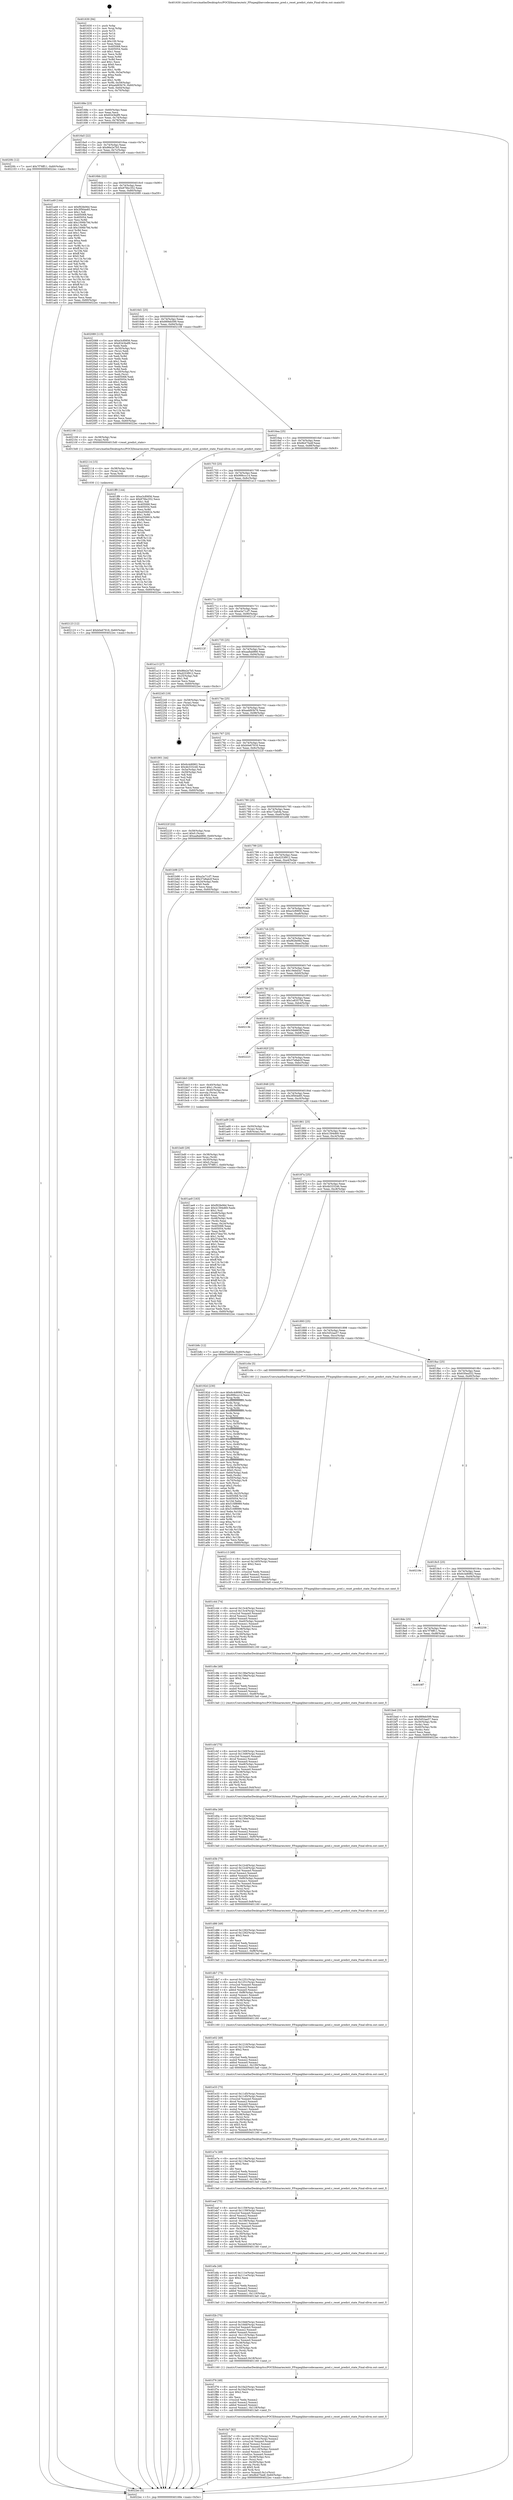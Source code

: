 digraph "0x401630" {
  label = "0x401630 (/mnt/c/Users/mathe/Desktop/tcc/POCII/binaries/extr_FFmpeglibavcodecaacenc_pred.c_reset_predict_state_Final-ollvm.out::main(0))"
  labelloc = "t"
  node[shape=record]

  Entry [label="",width=0.3,height=0.3,shape=circle,fillcolor=black,style=filled]
  "0x40168e" [label="{
     0x40168e [23]\l
     | [instrs]\l
     &nbsp;&nbsp;0x40168e \<+3\>: mov -0x60(%rbp),%eax\l
     &nbsp;&nbsp;0x401691 \<+2\>: mov %eax,%ecx\l
     &nbsp;&nbsp;0x401693 \<+6\>: sub $0x8343bdf9,%ecx\l
     &nbsp;&nbsp;0x401699 \<+3\>: mov %eax,-0x74(%rbp)\l
     &nbsp;&nbsp;0x40169c \<+3\>: mov %ecx,-0x78(%rbp)\l
     &nbsp;&nbsp;0x40169f \<+6\>: je 00000000004020fc \<main+0xacc\>\l
  }"]
  "0x4020fc" [label="{
     0x4020fc [12]\l
     | [instrs]\l
     &nbsp;&nbsp;0x4020fc \<+7\>: movl $0x7f78ff11,-0x60(%rbp)\l
     &nbsp;&nbsp;0x402103 \<+5\>: jmp 00000000004022ec \<main+0xcbc\>\l
  }"]
  "0x4016a5" [label="{
     0x4016a5 [22]\l
     | [instrs]\l
     &nbsp;&nbsp;0x4016a5 \<+5\>: jmp 00000000004016aa \<main+0x7a\>\l
     &nbsp;&nbsp;0x4016aa \<+3\>: mov -0x74(%rbp),%eax\l
     &nbsp;&nbsp;0x4016ad \<+5\>: sub $0x86e2e7b5,%eax\l
     &nbsp;&nbsp;0x4016b2 \<+3\>: mov %eax,-0x7c(%rbp)\l
     &nbsp;&nbsp;0x4016b5 \<+6\>: je 0000000000401a49 \<main+0x419\>\l
  }"]
  Exit [label="",width=0.3,height=0.3,shape=circle,fillcolor=black,style=filled,peripheries=2]
  "0x401a49" [label="{
     0x401a49 [144]\l
     | [instrs]\l
     &nbsp;&nbsp;0x401a49 \<+5\>: mov $0xf92fe06d,%eax\l
     &nbsp;&nbsp;0x401a4e \<+5\>: mov $0x3f564e85,%ecx\l
     &nbsp;&nbsp;0x401a53 \<+2\>: mov $0x1,%dl\l
     &nbsp;&nbsp;0x401a55 \<+7\>: mov 0x405068,%esi\l
     &nbsp;&nbsp;0x401a5c \<+7\>: mov 0x405054,%edi\l
     &nbsp;&nbsp;0x401a63 \<+3\>: mov %esi,%r8d\l
     &nbsp;&nbsp;0x401a66 \<+7\>: add $0x1006b79d,%r8d\l
     &nbsp;&nbsp;0x401a6d \<+4\>: sub $0x1,%r8d\l
     &nbsp;&nbsp;0x401a71 \<+7\>: sub $0x1006b79d,%r8d\l
     &nbsp;&nbsp;0x401a78 \<+4\>: imul %r8d,%esi\l
     &nbsp;&nbsp;0x401a7c \<+3\>: and $0x1,%esi\l
     &nbsp;&nbsp;0x401a7f \<+3\>: cmp $0x0,%esi\l
     &nbsp;&nbsp;0x401a82 \<+4\>: sete %r9b\l
     &nbsp;&nbsp;0x401a86 \<+3\>: cmp $0xa,%edi\l
     &nbsp;&nbsp;0x401a89 \<+4\>: setl %r10b\l
     &nbsp;&nbsp;0x401a8d \<+3\>: mov %r9b,%r11b\l
     &nbsp;&nbsp;0x401a90 \<+4\>: xor $0xff,%r11b\l
     &nbsp;&nbsp;0x401a94 \<+3\>: mov %r10b,%bl\l
     &nbsp;&nbsp;0x401a97 \<+3\>: xor $0xff,%bl\l
     &nbsp;&nbsp;0x401a9a \<+3\>: xor $0x0,%dl\l
     &nbsp;&nbsp;0x401a9d \<+3\>: mov %r11b,%r14b\l
     &nbsp;&nbsp;0x401aa0 \<+4\>: and $0x0,%r14b\l
     &nbsp;&nbsp;0x401aa4 \<+3\>: and %dl,%r9b\l
     &nbsp;&nbsp;0x401aa7 \<+3\>: mov %bl,%r15b\l
     &nbsp;&nbsp;0x401aaa \<+4\>: and $0x0,%r15b\l
     &nbsp;&nbsp;0x401aae \<+3\>: and %dl,%r10b\l
     &nbsp;&nbsp;0x401ab1 \<+3\>: or %r9b,%r14b\l
     &nbsp;&nbsp;0x401ab4 \<+3\>: or %r10b,%r15b\l
     &nbsp;&nbsp;0x401ab7 \<+3\>: xor %r15b,%r14b\l
     &nbsp;&nbsp;0x401aba \<+3\>: or %bl,%r11b\l
     &nbsp;&nbsp;0x401abd \<+4\>: xor $0xff,%r11b\l
     &nbsp;&nbsp;0x401ac1 \<+3\>: or $0x0,%dl\l
     &nbsp;&nbsp;0x401ac4 \<+3\>: and %dl,%r11b\l
     &nbsp;&nbsp;0x401ac7 \<+3\>: or %r11b,%r14b\l
     &nbsp;&nbsp;0x401aca \<+4\>: test $0x1,%r14b\l
     &nbsp;&nbsp;0x401ace \<+3\>: cmovne %ecx,%eax\l
     &nbsp;&nbsp;0x401ad1 \<+3\>: mov %eax,-0x60(%rbp)\l
     &nbsp;&nbsp;0x401ad4 \<+5\>: jmp 00000000004022ec \<main+0xcbc\>\l
  }"]
  "0x4016bb" [label="{
     0x4016bb [22]\l
     | [instrs]\l
     &nbsp;&nbsp;0x4016bb \<+5\>: jmp 00000000004016c0 \<main+0x90\>\l
     &nbsp;&nbsp;0x4016c0 \<+3\>: mov -0x74(%rbp),%eax\l
     &nbsp;&nbsp;0x4016c3 \<+5\>: sub $0x876bc352,%eax\l
     &nbsp;&nbsp;0x4016c8 \<+3\>: mov %eax,-0x80(%rbp)\l
     &nbsp;&nbsp;0x4016cb \<+6\>: je 0000000000402089 \<main+0xa59\>\l
  }"]
  "0x402123" [label="{
     0x402123 [12]\l
     | [instrs]\l
     &nbsp;&nbsp;0x402123 \<+7\>: movl $0xb0e67918,-0x60(%rbp)\l
     &nbsp;&nbsp;0x40212a \<+5\>: jmp 00000000004022ec \<main+0xcbc\>\l
  }"]
  "0x402089" [label="{
     0x402089 [115]\l
     | [instrs]\l
     &nbsp;&nbsp;0x402089 \<+5\>: mov $0xe3cf0856,%eax\l
     &nbsp;&nbsp;0x40208e \<+5\>: mov $0x8343bdf9,%ecx\l
     &nbsp;&nbsp;0x402093 \<+2\>: xor %edx,%edx\l
     &nbsp;&nbsp;0x402095 \<+4\>: mov -0x30(%rbp),%rsi\l
     &nbsp;&nbsp;0x402099 \<+2\>: mov (%rsi),%edi\l
     &nbsp;&nbsp;0x40209b \<+3\>: mov %edx,%r8d\l
     &nbsp;&nbsp;0x40209e \<+3\>: sub %edi,%r8d\l
     &nbsp;&nbsp;0x4020a1 \<+2\>: mov %edx,%edi\l
     &nbsp;&nbsp;0x4020a3 \<+3\>: sub $0x1,%edi\l
     &nbsp;&nbsp;0x4020a6 \<+3\>: add %edi,%r8d\l
     &nbsp;&nbsp;0x4020a9 \<+2\>: mov %edx,%edi\l
     &nbsp;&nbsp;0x4020ab \<+3\>: sub %r8d,%edi\l
     &nbsp;&nbsp;0x4020ae \<+4\>: mov -0x30(%rbp),%rsi\l
     &nbsp;&nbsp;0x4020b2 \<+2\>: mov %edi,(%rsi)\l
     &nbsp;&nbsp;0x4020b4 \<+7\>: mov 0x405068,%edi\l
     &nbsp;&nbsp;0x4020bb \<+8\>: mov 0x405054,%r8d\l
     &nbsp;&nbsp;0x4020c3 \<+3\>: sub $0x1,%edx\l
     &nbsp;&nbsp;0x4020c6 \<+3\>: mov %edi,%r9d\l
     &nbsp;&nbsp;0x4020c9 \<+3\>: add %edx,%r9d\l
     &nbsp;&nbsp;0x4020cc \<+4\>: imul %r9d,%edi\l
     &nbsp;&nbsp;0x4020d0 \<+3\>: and $0x1,%edi\l
     &nbsp;&nbsp;0x4020d3 \<+3\>: cmp $0x0,%edi\l
     &nbsp;&nbsp;0x4020d6 \<+4\>: sete %r10b\l
     &nbsp;&nbsp;0x4020da \<+4\>: cmp $0xa,%r8d\l
     &nbsp;&nbsp;0x4020de \<+4\>: setl %r11b\l
     &nbsp;&nbsp;0x4020e2 \<+3\>: mov %r10b,%bl\l
     &nbsp;&nbsp;0x4020e5 \<+3\>: and %r11b,%bl\l
     &nbsp;&nbsp;0x4020e8 \<+3\>: xor %r11b,%r10b\l
     &nbsp;&nbsp;0x4020eb \<+3\>: or %r10b,%bl\l
     &nbsp;&nbsp;0x4020ee \<+3\>: test $0x1,%bl\l
     &nbsp;&nbsp;0x4020f1 \<+3\>: cmovne %ecx,%eax\l
     &nbsp;&nbsp;0x4020f4 \<+3\>: mov %eax,-0x60(%rbp)\l
     &nbsp;&nbsp;0x4020f7 \<+5\>: jmp 00000000004022ec \<main+0xcbc\>\l
  }"]
  "0x4016d1" [label="{
     0x4016d1 [25]\l
     | [instrs]\l
     &nbsp;&nbsp;0x4016d1 \<+5\>: jmp 00000000004016d6 \<main+0xa6\>\l
     &nbsp;&nbsp;0x4016d6 \<+3\>: mov -0x74(%rbp),%eax\l
     &nbsp;&nbsp;0x4016d9 \<+5\>: sub $0x889eb599,%eax\l
     &nbsp;&nbsp;0x4016de \<+6\>: mov %eax,-0x84(%rbp)\l
     &nbsp;&nbsp;0x4016e4 \<+6\>: je 0000000000402108 \<main+0xad8\>\l
  }"]
  "0x402114" [label="{
     0x402114 [15]\l
     | [instrs]\l
     &nbsp;&nbsp;0x402114 \<+4\>: mov -0x38(%rbp),%rax\l
     &nbsp;&nbsp;0x402118 \<+3\>: mov (%rax),%rax\l
     &nbsp;&nbsp;0x40211b \<+3\>: mov %rax,%rdi\l
     &nbsp;&nbsp;0x40211e \<+5\>: call 0000000000401030 \<free@plt\>\l
     | [calls]\l
     &nbsp;&nbsp;0x401030 \{1\} (unknown)\l
  }"]
  "0x402108" [label="{
     0x402108 [12]\l
     | [instrs]\l
     &nbsp;&nbsp;0x402108 \<+4\>: mov -0x38(%rbp),%rax\l
     &nbsp;&nbsp;0x40210c \<+3\>: mov (%rax),%rdi\l
     &nbsp;&nbsp;0x40210f \<+5\>: call 00000000004015d0 \<reset_predict_state\>\l
     | [calls]\l
     &nbsp;&nbsp;0x4015d0 \{1\} (/mnt/c/Users/mathe/Desktop/tcc/POCII/binaries/extr_FFmpeglibavcodecaacenc_pred.c_reset_predict_state_Final-ollvm.out::reset_predict_state)\l
  }"]
  "0x4016ea" [label="{
     0x4016ea [25]\l
     | [instrs]\l
     &nbsp;&nbsp;0x4016ea \<+5\>: jmp 00000000004016ef \<main+0xbf\>\l
     &nbsp;&nbsp;0x4016ef \<+3\>: mov -0x74(%rbp),%eax\l
     &nbsp;&nbsp;0x4016f2 \<+5\>: sub $0x8b475edf,%eax\l
     &nbsp;&nbsp;0x4016f7 \<+6\>: mov %eax,-0x88(%rbp)\l
     &nbsp;&nbsp;0x4016fd \<+6\>: je 0000000000401ff9 \<main+0x9c9\>\l
  }"]
  "0x401fa7" [label="{
     0x401fa7 [82]\l
     | [instrs]\l
     &nbsp;&nbsp;0x401fa7 \<+8\>: movsd 0x1061(%rip),%xmm1\l
     &nbsp;&nbsp;0x401faf \<+8\>: movsd 0x1061(%rip),%xmm2\l
     &nbsp;&nbsp;0x401fb7 \<+4\>: cvtss2sd %xmm0,%xmm0\l
     &nbsp;&nbsp;0x401fbb \<+4\>: divsd %xmm2,%xmm0\l
     &nbsp;&nbsp;0x401fbf \<+4\>: addsd %xmm0,%xmm1\l
     &nbsp;&nbsp;0x401fc3 \<+8\>: movsd -0x118(%rbp),%xmm0\l
     &nbsp;&nbsp;0x401fcb \<+4\>: mulsd %xmm1,%xmm0\l
     &nbsp;&nbsp;0x401fcf \<+4\>: cvtsd2ss %xmm0,%xmm0\l
     &nbsp;&nbsp;0x401fd3 \<+4\>: mov -0x38(%rbp),%rsi\l
     &nbsp;&nbsp;0x401fd7 \<+3\>: mov (%rsi),%rsi\l
     &nbsp;&nbsp;0x401fda \<+4\>: mov -0x30(%rbp),%rdi\l
     &nbsp;&nbsp;0x401fde \<+3\>: movslq (%rdi),%rdi\l
     &nbsp;&nbsp;0x401fe1 \<+4\>: shl $0x5,%rdi\l
     &nbsp;&nbsp;0x401fe5 \<+3\>: add %rdi,%rsi\l
     &nbsp;&nbsp;0x401fe8 \<+5\>: movss %xmm0,0x1c(%rsi)\l
     &nbsp;&nbsp;0x401fed \<+7\>: movl $0x8b475edf,-0x60(%rbp)\l
     &nbsp;&nbsp;0x401ff4 \<+5\>: jmp 00000000004022ec \<main+0xcbc\>\l
  }"]
  "0x401ff9" [label="{
     0x401ff9 [144]\l
     | [instrs]\l
     &nbsp;&nbsp;0x401ff9 \<+5\>: mov $0xe3cf0856,%eax\l
     &nbsp;&nbsp;0x401ffe \<+5\>: mov $0x876bc352,%ecx\l
     &nbsp;&nbsp;0x402003 \<+2\>: mov $0x1,%dl\l
     &nbsp;&nbsp;0x402005 \<+7\>: mov 0x405068,%esi\l
     &nbsp;&nbsp;0x40200c \<+7\>: mov 0x405054,%edi\l
     &nbsp;&nbsp;0x402013 \<+3\>: mov %esi,%r8d\l
     &nbsp;&nbsp;0x402016 \<+7\>: add $0xd35681b,%r8d\l
     &nbsp;&nbsp;0x40201d \<+4\>: sub $0x1,%r8d\l
     &nbsp;&nbsp;0x402021 \<+7\>: sub $0xd35681b,%r8d\l
     &nbsp;&nbsp;0x402028 \<+4\>: imul %r8d,%esi\l
     &nbsp;&nbsp;0x40202c \<+3\>: and $0x1,%esi\l
     &nbsp;&nbsp;0x40202f \<+3\>: cmp $0x0,%esi\l
     &nbsp;&nbsp;0x402032 \<+4\>: sete %r9b\l
     &nbsp;&nbsp;0x402036 \<+3\>: cmp $0xa,%edi\l
     &nbsp;&nbsp;0x402039 \<+4\>: setl %r10b\l
     &nbsp;&nbsp;0x40203d \<+3\>: mov %r9b,%r11b\l
     &nbsp;&nbsp;0x402040 \<+4\>: xor $0xff,%r11b\l
     &nbsp;&nbsp;0x402044 \<+3\>: mov %r10b,%bl\l
     &nbsp;&nbsp;0x402047 \<+3\>: xor $0xff,%bl\l
     &nbsp;&nbsp;0x40204a \<+3\>: xor $0x0,%dl\l
     &nbsp;&nbsp;0x40204d \<+3\>: mov %r11b,%r14b\l
     &nbsp;&nbsp;0x402050 \<+4\>: and $0x0,%r14b\l
     &nbsp;&nbsp;0x402054 \<+3\>: and %dl,%r9b\l
     &nbsp;&nbsp;0x402057 \<+3\>: mov %bl,%r15b\l
     &nbsp;&nbsp;0x40205a \<+4\>: and $0x0,%r15b\l
     &nbsp;&nbsp;0x40205e \<+3\>: and %dl,%r10b\l
     &nbsp;&nbsp;0x402061 \<+3\>: or %r9b,%r14b\l
     &nbsp;&nbsp;0x402064 \<+3\>: or %r10b,%r15b\l
     &nbsp;&nbsp;0x402067 \<+3\>: xor %r15b,%r14b\l
     &nbsp;&nbsp;0x40206a \<+3\>: or %bl,%r11b\l
     &nbsp;&nbsp;0x40206d \<+4\>: xor $0xff,%r11b\l
     &nbsp;&nbsp;0x402071 \<+3\>: or $0x0,%dl\l
     &nbsp;&nbsp;0x402074 \<+3\>: and %dl,%r11b\l
     &nbsp;&nbsp;0x402077 \<+3\>: or %r11b,%r14b\l
     &nbsp;&nbsp;0x40207a \<+4\>: test $0x1,%r14b\l
     &nbsp;&nbsp;0x40207e \<+3\>: cmovne %ecx,%eax\l
     &nbsp;&nbsp;0x402081 \<+3\>: mov %eax,-0x60(%rbp)\l
     &nbsp;&nbsp;0x402084 \<+5\>: jmp 00000000004022ec \<main+0xcbc\>\l
  }"]
  "0x401703" [label="{
     0x401703 [25]\l
     | [instrs]\l
     &nbsp;&nbsp;0x401703 \<+5\>: jmp 0000000000401708 \<main+0xd8\>\l
     &nbsp;&nbsp;0x401708 \<+3\>: mov -0x74(%rbp),%eax\l
     &nbsp;&nbsp;0x40170b \<+5\>: sub $0x999ccc14,%eax\l
     &nbsp;&nbsp;0x401710 \<+6\>: mov %eax,-0x8c(%rbp)\l
     &nbsp;&nbsp;0x401716 \<+6\>: je 0000000000401a13 \<main+0x3e3\>\l
  }"]
  "0x401f76" [label="{
     0x401f76 [49]\l
     | [instrs]\l
     &nbsp;&nbsp;0x401f76 \<+8\>: movsd 0x10a2(%rip),%xmm0\l
     &nbsp;&nbsp;0x401f7e \<+8\>: movsd 0x10a2(%rip),%xmm1\l
     &nbsp;&nbsp;0x401f86 \<+5\>: mov $0x2,%ecx\l
     &nbsp;&nbsp;0x401f8b \<+1\>: cltd\l
     &nbsp;&nbsp;0x401f8c \<+2\>: idiv %ecx\l
     &nbsp;&nbsp;0x401f8e \<+4\>: cvtsi2sd %edx,%xmm2\l
     &nbsp;&nbsp;0x401f92 \<+4\>: mulsd %xmm2,%xmm1\l
     &nbsp;&nbsp;0x401f96 \<+4\>: addsd %xmm0,%xmm1\l
     &nbsp;&nbsp;0x401f9a \<+8\>: movsd %xmm1,-0x118(%rbp)\l
     &nbsp;&nbsp;0x401fa2 \<+5\>: call 00000000004013a0 \<next_f\>\l
     | [calls]\l
     &nbsp;&nbsp;0x4013a0 \{1\} (/mnt/c/Users/mathe/Desktop/tcc/POCII/binaries/extr_FFmpeglibavcodecaacenc_pred.c_reset_predict_state_Final-ollvm.out::next_f)\l
  }"]
  "0x401a13" [label="{
     0x401a13 [27]\l
     | [instrs]\l
     &nbsp;&nbsp;0x401a13 \<+5\>: mov $0x86e2e7b5,%eax\l
     &nbsp;&nbsp;0x401a18 \<+5\>: mov $0xd253f912,%ecx\l
     &nbsp;&nbsp;0x401a1d \<+3\>: mov -0x25(%rbp),%dl\l
     &nbsp;&nbsp;0x401a20 \<+3\>: test $0x1,%dl\l
     &nbsp;&nbsp;0x401a23 \<+3\>: cmovne %ecx,%eax\l
     &nbsp;&nbsp;0x401a26 \<+3\>: mov %eax,-0x60(%rbp)\l
     &nbsp;&nbsp;0x401a29 \<+5\>: jmp 00000000004022ec \<main+0xcbc\>\l
  }"]
  "0x40171c" [label="{
     0x40171c [25]\l
     | [instrs]\l
     &nbsp;&nbsp;0x40171c \<+5\>: jmp 0000000000401721 \<main+0xf1\>\l
     &nbsp;&nbsp;0x401721 \<+3\>: mov -0x74(%rbp),%eax\l
     &nbsp;&nbsp;0x401724 \<+5\>: sub $0xa3a71cf7,%eax\l
     &nbsp;&nbsp;0x401729 \<+6\>: mov %eax,-0x90(%rbp)\l
     &nbsp;&nbsp;0x40172f \<+6\>: je 000000000040212f \<main+0xaff\>\l
  }"]
  "0x401f2b" [label="{
     0x401f2b [75]\l
     | [instrs]\l
     &nbsp;&nbsp;0x401f2b \<+8\>: movsd 0x10dd(%rip),%xmm1\l
     &nbsp;&nbsp;0x401f33 \<+8\>: movsd 0x10dd(%rip),%xmm2\l
     &nbsp;&nbsp;0x401f3b \<+4\>: cvtss2sd %xmm0,%xmm0\l
     &nbsp;&nbsp;0x401f3f \<+4\>: divsd %xmm2,%xmm0\l
     &nbsp;&nbsp;0x401f43 \<+4\>: addsd %xmm0,%xmm1\l
     &nbsp;&nbsp;0x401f47 \<+8\>: movsd -0x110(%rbp),%xmm0\l
     &nbsp;&nbsp;0x401f4f \<+4\>: mulsd %xmm1,%xmm0\l
     &nbsp;&nbsp;0x401f53 \<+4\>: cvtsd2ss %xmm0,%xmm0\l
     &nbsp;&nbsp;0x401f57 \<+4\>: mov -0x38(%rbp),%rsi\l
     &nbsp;&nbsp;0x401f5b \<+3\>: mov (%rsi),%rsi\l
     &nbsp;&nbsp;0x401f5e \<+4\>: mov -0x30(%rbp),%rdi\l
     &nbsp;&nbsp;0x401f62 \<+3\>: movslq (%rdi),%rdi\l
     &nbsp;&nbsp;0x401f65 \<+4\>: shl $0x5,%rdi\l
     &nbsp;&nbsp;0x401f69 \<+3\>: add %rdi,%rsi\l
     &nbsp;&nbsp;0x401f6c \<+5\>: movss %xmm0,0x18(%rsi)\l
     &nbsp;&nbsp;0x401f71 \<+5\>: call 0000000000401160 \<next_i\>\l
     | [calls]\l
     &nbsp;&nbsp;0x401160 \{1\} (/mnt/c/Users/mathe/Desktop/tcc/POCII/binaries/extr_FFmpeglibavcodecaacenc_pred.c_reset_predict_state_Final-ollvm.out::next_i)\l
  }"]
  "0x40212f" [label="{
     0x40212f\l
  }", style=dashed]
  "0x401735" [label="{
     0x401735 [25]\l
     | [instrs]\l
     &nbsp;&nbsp;0x401735 \<+5\>: jmp 000000000040173a \<main+0x10a\>\l
     &nbsp;&nbsp;0x40173a \<+3\>: mov -0x74(%rbp),%eax\l
     &nbsp;&nbsp;0x40173d \<+5\>: sub $0xaa8ab866,%eax\l
     &nbsp;&nbsp;0x401742 \<+6\>: mov %eax,-0x94(%rbp)\l
     &nbsp;&nbsp;0x401748 \<+6\>: je 0000000000402245 \<main+0xc15\>\l
  }"]
  "0x401efa" [label="{
     0x401efa [49]\l
     | [instrs]\l
     &nbsp;&nbsp;0x401efa \<+8\>: movsd 0x111e(%rip),%xmm0\l
     &nbsp;&nbsp;0x401f02 \<+8\>: movsd 0x111e(%rip),%xmm1\l
     &nbsp;&nbsp;0x401f0a \<+5\>: mov $0x2,%ecx\l
     &nbsp;&nbsp;0x401f0f \<+1\>: cltd\l
     &nbsp;&nbsp;0x401f10 \<+2\>: idiv %ecx\l
     &nbsp;&nbsp;0x401f12 \<+4\>: cvtsi2sd %edx,%xmm2\l
     &nbsp;&nbsp;0x401f16 \<+4\>: mulsd %xmm2,%xmm1\l
     &nbsp;&nbsp;0x401f1a \<+4\>: addsd %xmm0,%xmm1\l
     &nbsp;&nbsp;0x401f1e \<+8\>: movsd %xmm1,-0x110(%rbp)\l
     &nbsp;&nbsp;0x401f26 \<+5\>: call 00000000004013a0 \<next_f\>\l
     | [calls]\l
     &nbsp;&nbsp;0x4013a0 \{1\} (/mnt/c/Users/mathe/Desktop/tcc/POCII/binaries/extr_FFmpeglibavcodecaacenc_pred.c_reset_predict_state_Final-ollvm.out::next_f)\l
  }"]
  "0x402245" [label="{
     0x402245 [19]\l
     | [instrs]\l
     &nbsp;&nbsp;0x402245 \<+4\>: mov -0x58(%rbp),%rax\l
     &nbsp;&nbsp;0x402249 \<+2\>: mov (%rax),%eax\l
     &nbsp;&nbsp;0x40224b \<+4\>: lea -0x20(%rbp),%rsp\l
     &nbsp;&nbsp;0x40224f \<+1\>: pop %rbx\l
     &nbsp;&nbsp;0x402250 \<+2\>: pop %r12\l
     &nbsp;&nbsp;0x402252 \<+2\>: pop %r14\l
     &nbsp;&nbsp;0x402254 \<+2\>: pop %r15\l
     &nbsp;&nbsp;0x402256 \<+1\>: pop %rbp\l
     &nbsp;&nbsp;0x402257 \<+1\>: ret\l
  }"]
  "0x40174e" [label="{
     0x40174e [25]\l
     | [instrs]\l
     &nbsp;&nbsp;0x40174e \<+5\>: jmp 0000000000401753 \<main+0x123\>\l
     &nbsp;&nbsp;0x401753 \<+3\>: mov -0x74(%rbp),%eax\l
     &nbsp;&nbsp;0x401756 \<+5\>: sub $0xadd93b76,%eax\l
     &nbsp;&nbsp;0x40175b \<+6\>: mov %eax,-0x98(%rbp)\l
     &nbsp;&nbsp;0x401761 \<+6\>: je 0000000000401901 \<main+0x2d1\>\l
  }"]
  "0x401eaf" [label="{
     0x401eaf [75]\l
     | [instrs]\l
     &nbsp;&nbsp;0x401eaf \<+8\>: movsd 0x1159(%rip),%xmm1\l
     &nbsp;&nbsp;0x401eb7 \<+8\>: movsd 0x1159(%rip),%xmm2\l
     &nbsp;&nbsp;0x401ebf \<+4\>: cvtss2sd %xmm0,%xmm0\l
     &nbsp;&nbsp;0x401ec3 \<+4\>: divsd %xmm2,%xmm0\l
     &nbsp;&nbsp;0x401ec7 \<+4\>: addsd %xmm0,%xmm1\l
     &nbsp;&nbsp;0x401ecb \<+8\>: movsd -0x108(%rbp),%xmm0\l
     &nbsp;&nbsp;0x401ed3 \<+4\>: mulsd %xmm1,%xmm0\l
     &nbsp;&nbsp;0x401ed7 \<+4\>: cvtsd2ss %xmm0,%xmm0\l
     &nbsp;&nbsp;0x401edb \<+4\>: mov -0x38(%rbp),%rsi\l
     &nbsp;&nbsp;0x401edf \<+3\>: mov (%rsi),%rsi\l
     &nbsp;&nbsp;0x401ee2 \<+4\>: mov -0x30(%rbp),%rdi\l
     &nbsp;&nbsp;0x401ee6 \<+3\>: movslq (%rdi),%rdi\l
     &nbsp;&nbsp;0x401ee9 \<+4\>: shl $0x5,%rdi\l
     &nbsp;&nbsp;0x401eed \<+3\>: add %rdi,%rsi\l
     &nbsp;&nbsp;0x401ef0 \<+5\>: movss %xmm0,0x14(%rsi)\l
     &nbsp;&nbsp;0x401ef5 \<+5\>: call 0000000000401160 \<next_i\>\l
     | [calls]\l
     &nbsp;&nbsp;0x401160 \{1\} (/mnt/c/Users/mathe/Desktop/tcc/POCII/binaries/extr_FFmpeglibavcodecaacenc_pred.c_reset_predict_state_Final-ollvm.out::next_i)\l
  }"]
  "0x401901" [label="{
     0x401901 [44]\l
     | [instrs]\l
     &nbsp;&nbsp;0x401901 \<+5\>: mov $0x6c4d6962,%eax\l
     &nbsp;&nbsp;0x401906 \<+5\>: mov $0x4b333246,%ecx\l
     &nbsp;&nbsp;0x40190b \<+3\>: mov -0x5a(%rbp),%dl\l
     &nbsp;&nbsp;0x40190e \<+4\>: mov -0x59(%rbp),%sil\l
     &nbsp;&nbsp;0x401912 \<+3\>: mov %dl,%dil\l
     &nbsp;&nbsp;0x401915 \<+3\>: and %sil,%dil\l
     &nbsp;&nbsp;0x401918 \<+3\>: xor %sil,%dl\l
     &nbsp;&nbsp;0x40191b \<+3\>: or %dl,%dil\l
     &nbsp;&nbsp;0x40191e \<+4\>: test $0x1,%dil\l
     &nbsp;&nbsp;0x401922 \<+3\>: cmovne %ecx,%eax\l
     &nbsp;&nbsp;0x401925 \<+3\>: mov %eax,-0x60(%rbp)\l
     &nbsp;&nbsp;0x401928 \<+5\>: jmp 00000000004022ec \<main+0xcbc\>\l
  }"]
  "0x401767" [label="{
     0x401767 [25]\l
     | [instrs]\l
     &nbsp;&nbsp;0x401767 \<+5\>: jmp 000000000040176c \<main+0x13c\>\l
     &nbsp;&nbsp;0x40176c \<+3\>: mov -0x74(%rbp),%eax\l
     &nbsp;&nbsp;0x40176f \<+5\>: sub $0xb0e67918,%eax\l
     &nbsp;&nbsp;0x401774 \<+6\>: mov %eax,-0x9c(%rbp)\l
     &nbsp;&nbsp;0x40177a \<+6\>: je 000000000040222f \<main+0xbff\>\l
  }"]
  "0x4022ec" [label="{
     0x4022ec [5]\l
     | [instrs]\l
     &nbsp;&nbsp;0x4022ec \<+5\>: jmp 000000000040168e \<main+0x5e\>\l
  }"]
  "0x401630" [label="{
     0x401630 [94]\l
     | [instrs]\l
     &nbsp;&nbsp;0x401630 \<+1\>: push %rbp\l
     &nbsp;&nbsp;0x401631 \<+3\>: mov %rsp,%rbp\l
     &nbsp;&nbsp;0x401634 \<+2\>: push %r15\l
     &nbsp;&nbsp;0x401636 \<+2\>: push %r14\l
     &nbsp;&nbsp;0x401638 \<+2\>: push %r12\l
     &nbsp;&nbsp;0x40163a \<+1\>: push %rbx\l
     &nbsp;&nbsp;0x40163b \<+7\>: sub $0x100,%rsp\l
     &nbsp;&nbsp;0x401642 \<+2\>: xor %eax,%eax\l
     &nbsp;&nbsp;0x401644 \<+7\>: mov 0x405068,%ecx\l
     &nbsp;&nbsp;0x40164b \<+7\>: mov 0x405054,%edx\l
     &nbsp;&nbsp;0x401652 \<+3\>: sub $0x1,%eax\l
     &nbsp;&nbsp;0x401655 \<+3\>: mov %ecx,%r8d\l
     &nbsp;&nbsp;0x401658 \<+3\>: add %eax,%r8d\l
     &nbsp;&nbsp;0x40165b \<+4\>: imul %r8d,%ecx\l
     &nbsp;&nbsp;0x40165f \<+3\>: and $0x1,%ecx\l
     &nbsp;&nbsp;0x401662 \<+3\>: cmp $0x0,%ecx\l
     &nbsp;&nbsp;0x401665 \<+4\>: sete %r9b\l
     &nbsp;&nbsp;0x401669 \<+4\>: and $0x1,%r9b\l
     &nbsp;&nbsp;0x40166d \<+4\>: mov %r9b,-0x5a(%rbp)\l
     &nbsp;&nbsp;0x401671 \<+3\>: cmp $0xa,%edx\l
     &nbsp;&nbsp;0x401674 \<+4\>: setl %r9b\l
     &nbsp;&nbsp;0x401678 \<+4\>: and $0x1,%r9b\l
     &nbsp;&nbsp;0x40167c \<+4\>: mov %r9b,-0x59(%rbp)\l
     &nbsp;&nbsp;0x401680 \<+7\>: movl $0xadd93b76,-0x60(%rbp)\l
     &nbsp;&nbsp;0x401687 \<+3\>: mov %edi,-0x64(%rbp)\l
     &nbsp;&nbsp;0x40168a \<+4\>: mov %rsi,-0x70(%rbp)\l
  }"]
  "0x401e7e" [label="{
     0x401e7e [49]\l
     | [instrs]\l
     &nbsp;&nbsp;0x401e7e \<+8\>: movsd 0x119a(%rip),%xmm0\l
     &nbsp;&nbsp;0x401e86 \<+8\>: movsd 0x119a(%rip),%xmm1\l
     &nbsp;&nbsp;0x401e8e \<+5\>: mov $0x2,%ecx\l
     &nbsp;&nbsp;0x401e93 \<+1\>: cltd\l
     &nbsp;&nbsp;0x401e94 \<+2\>: idiv %ecx\l
     &nbsp;&nbsp;0x401e96 \<+4\>: cvtsi2sd %edx,%xmm2\l
     &nbsp;&nbsp;0x401e9a \<+4\>: mulsd %xmm2,%xmm1\l
     &nbsp;&nbsp;0x401e9e \<+4\>: addsd %xmm0,%xmm1\l
     &nbsp;&nbsp;0x401ea2 \<+8\>: movsd %xmm1,-0x108(%rbp)\l
     &nbsp;&nbsp;0x401eaa \<+5\>: call 00000000004013a0 \<next_f\>\l
     | [calls]\l
     &nbsp;&nbsp;0x4013a0 \{1\} (/mnt/c/Users/mathe/Desktop/tcc/POCII/binaries/extr_FFmpeglibavcodecaacenc_pred.c_reset_predict_state_Final-ollvm.out::next_f)\l
  }"]
  "0x40222f" [label="{
     0x40222f [22]\l
     | [instrs]\l
     &nbsp;&nbsp;0x40222f \<+4\>: mov -0x58(%rbp),%rax\l
     &nbsp;&nbsp;0x402233 \<+6\>: movl $0x0,(%rax)\l
     &nbsp;&nbsp;0x402239 \<+7\>: movl $0xaa8ab866,-0x60(%rbp)\l
     &nbsp;&nbsp;0x402240 \<+5\>: jmp 00000000004022ec \<main+0xcbc\>\l
  }"]
  "0x401780" [label="{
     0x401780 [25]\l
     | [instrs]\l
     &nbsp;&nbsp;0x401780 \<+5\>: jmp 0000000000401785 \<main+0x155\>\l
     &nbsp;&nbsp;0x401785 \<+3\>: mov -0x74(%rbp),%eax\l
     &nbsp;&nbsp;0x401788 \<+5\>: sub $0xc72afcfa,%eax\l
     &nbsp;&nbsp;0x40178d \<+6\>: mov %eax,-0xa0(%rbp)\l
     &nbsp;&nbsp;0x401793 \<+6\>: je 0000000000401b98 \<main+0x568\>\l
  }"]
  "0x401e33" [label="{
     0x401e33 [75]\l
     | [instrs]\l
     &nbsp;&nbsp;0x401e33 \<+8\>: movsd 0x11d5(%rip),%xmm1\l
     &nbsp;&nbsp;0x401e3b \<+8\>: movsd 0x11d5(%rip),%xmm2\l
     &nbsp;&nbsp;0x401e43 \<+4\>: cvtss2sd %xmm0,%xmm0\l
     &nbsp;&nbsp;0x401e47 \<+4\>: divsd %xmm2,%xmm0\l
     &nbsp;&nbsp;0x401e4b \<+4\>: addsd %xmm0,%xmm1\l
     &nbsp;&nbsp;0x401e4f \<+8\>: movsd -0x100(%rbp),%xmm0\l
     &nbsp;&nbsp;0x401e57 \<+4\>: mulsd %xmm1,%xmm0\l
     &nbsp;&nbsp;0x401e5b \<+4\>: cvtsd2ss %xmm0,%xmm0\l
     &nbsp;&nbsp;0x401e5f \<+4\>: mov -0x38(%rbp),%rsi\l
     &nbsp;&nbsp;0x401e63 \<+3\>: mov (%rsi),%rsi\l
     &nbsp;&nbsp;0x401e66 \<+4\>: mov -0x30(%rbp),%rdi\l
     &nbsp;&nbsp;0x401e6a \<+3\>: movslq (%rdi),%rdi\l
     &nbsp;&nbsp;0x401e6d \<+4\>: shl $0x5,%rdi\l
     &nbsp;&nbsp;0x401e71 \<+3\>: add %rdi,%rsi\l
     &nbsp;&nbsp;0x401e74 \<+5\>: movss %xmm0,0x10(%rsi)\l
     &nbsp;&nbsp;0x401e79 \<+5\>: call 0000000000401160 \<next_i\>\l
     | [calls]\l
     &nbsp;&nbsp;0x401160 \{1\} (/mnt/c/Users/mathe/Desktop/tcc/POCII/binaries/extr_FFmpeglibavcodecaacenc_pred.c_reset_predict_state_Final-ollvm.out::next_i)\l
  }"]
  "0x401b98" [label="{
     0x401b98 [27]\l
     | [instrs]\l
     &nbsp;&nbsp;0x401b98 \<+5\>: mov $0xa3a71cf7,%eax\l
     &nbsp;&nbsp;0x401b9d \<+5\>: mov $0x37e8ab2f,%ecx\l
     &nbsp;&nbsp;0x401ba2 \<+3\>: mov -0x24(%rbp),%edx\l
     &nbsp;&nbsp;0x401ba5 \<+3\>: cmp $0x0,%edx\l
     &nbsp;&nbsp;0x401ba8 \<+3\>: cmove %ecx,%eax\l
     &nbsp;&nbsp;0x401bab \<+3\>: mov %eax,-0x60(%rbp)\l
     &nbsp;&nbsp;0x401bae \<+5\>: jmp 00000000004022ec \<main+0xcbc\>\l
  }"]
  "0x401799" [label="{
     0x401799 [25]\l
     | [instrs]\l
     &nbsp;&nbsp;0x401799 \<+5\>: jmp 000000000040179e \<main+0x16e\>\l
     &nbsp;&nbsp;0x40179e \<+3\>: mov -0x74(%rbp),%eax\l
     &nbsp;&nbsp;0x4017a1 \<+5\>: sub $0xd253f912,%eax\l
     &nbsp;&nbsp;0x4017a6 \<+6\>: mov %eax,-0xa4(%rbp)\l
     &nbsp;&nbsp;0x4017ac \<+6\>: je 0000000000401a2e \<main+0x3fe\>\l
  }"]
  "0x401e02" [label="{
     0x401e02 [49]\l
     | [instrs]\l
     &nbsp;&nbsp;0x401e02 \<+8\>: movsd 0x1216(%rip),%xmm0\l
     &nbsp;&nbsp;0x401e0a \<+8\>: movsd 0x1216(%rip),%xmm1\l
     &nbsp;&nbsp;0x401e12 \<+5\>: mov $0x2,%ecx\l
     &nbsp;&nbsp;0x401e17 \<+1\>: cltd\l
     &nbsp;&nbsp;0x401e18 \<+2\>: idiv %ecx\l
     &nbsp;&nbsp;0x401e1a \<+4\>: cvtsi2sd %edx,%xmm2\l
     &nbsp;&nbsp;0x401e1e \<+4\>: mulsd %xmm2,%xmm1\l
     &nbsp;&nbsp;0x401e22 \<+4\>: addsd %xmm0,%xmm1\l
     &nbsp;&nbsp;0x401e26 \<+8\>: movsd %xmm1,-0x100(%rbp)\l
     &nbsp;&nbsp;0x401e2e \<+5\>: call 00000000004013a0 \<next_f\>\l
     | [calls]\l
     &nbsp;&nbsp;0x4013a0 \{1\} (/mnt/c/Users/mathe/Desktop/tcc/POCII/binaries/extr_FFmpeglibavcodecaacenc_pred.c_reset_predict_state_Final-ollvm.out::next_f)\l
  }"]
  "0x401a2e" [label="{
     0x401a2e\l
  }", style=dashed]
  "0x4017b2" [label="{
     0x4017b2 [25]\l
     | [instrs]\l
     &nbsp;&nbsp;0x4017b2 \<+5\>: jmp 00000000004017b7 \<main+0x187\>\l
     &nbsp;&nbsp;0x4017b7 \<+3\>: mov -0x74(%rbp),%eax\l
     &nbsp;&nbsp;0x4017ba \<+5\>: sub $0xe3cf0856,%eax\l
     &nbsp;&nbsp;0x4017bf \<+6\>: mov %eax,-0xa8(%rbp)\l
     &nbsp;&nbsp;0x4017c5 \<+6\>: je 00000000004022c1 \<main+0xc91\>\l
  }"]
  "0x401db7" [label="{
     0x401db7 [75]\l
     | [instrs]\l
     &nbsp;&nbsp;0x401db7 \<+8\>: movsd 0x1251(%rip),%xmm1\l
     &nbsp;&nbsp;0x401dbf \<+8\>: movsd 0x1251(%rip),%xmm2\l
     &nbsp;&nbsp;0x401dc7 \<+4\>: cvtss2sd %xmm0,%xmm0\l
     &nbsp;&nbsp;0x401dcb \<+4\>: divsd %xmm2,%xmm0\l
     &nbsp;&nbsp;0x401dcf \<+4\>: addsd %xmm0,%xmm1\l
     &nbsp;&nbsp;0x401dd3 \<+8\>: movsd -0xf8(%rbp),%xmm0\l
     &nbsp;&nbsp;0x401ddb \<+4\>: mulsd %xmm1,%xmm0\l
     &nbsp;&nbsp;0x401ddf \<+4\>: cvtsd2ss %xmm0,%xmm0\l
     &nbsp;&nbsp;0x401de3 \<+4\>: mov -0x38(%rbp),%rsi\l
     &nbsp;&nbsp;0x401de7 \<+3\>: mov (%rsi),%rsi\l
     &nbsp;&nbsp;0x401dea \<+4\>: mov -0x30(%rbp),%rdi\l
     &nbsp;&nbsp;0x401dee \<+3\>: movslq (%rdi),%rdi\l
     &nbsp;&nbsp;0x401df1 \<+4\>: shl $0x5,%rdi\l
     &nbsp;&nbsp;0x401df5 \<+3\>: add %rdi,%rsi\l
     &nbsp;&nbsp;0x401df8 \<+5\>: movss %xmm0,0xc(%rsi)\l
     &nbsp;&nbsp;0x401dfd \<+5\>: call 0000000000401160 \<next_i\>\l
     | [calls]\l
     &nbsp;&nbsp;0x401160 \{1\} (/mnt/c/Users/mathe/Desktop/tcc/POCII/binaries/extr_FFmpeglibavcodecaacenc_pred.c_reset_predict_state_Final-ollvm.out::next_i)\l
  }"]
  "0x4022c1" [label="{
     0x4022c1\l
  }", style=dashed]
  "0x4017cb" [label="{
     0x4017cb [25]\l
     | [instrs]\l
     &nbsp;&nbsp;0x4017cb \<+5\>: jmp 00000000004017d0 \<main+0x1a0\>\l
     &nbsp;&nbsp;0x4017d0 \<+3\>: mov -0x74(%rbp),%eax\l
     &nbsp;&nbsp;0x4017d3 \<+5\>: sub $0xf92fe06d,%eax\l
     &nbsp;&nbsp;0x4017d8 \<+6\>: mov %eax,-0xac(%rbp)\l
     &nbsp;&nbsp;0x4017de \<+6\>: je 0000000000402294 \<main+0xc64\>\l
  }"]
  "0x401d86" [label="{
     0x401d86 [49]\l
     | [instrs]\l
     &nbsp;&nbsp;0x401d86 \<+8\>: movsd 0x1292(%rip),%xmm0\l
     &nbsp;&nbsp;0x401d8e \<+8\>: movsd 0x1292(%rip),%xmm1\l
     &nbsp;&nbsp;0x401d96 \<+5\>: mov $0x2,%ecx\l
     &nbsp;&nbsp;0x401d9b \<+1\>: cltd\l
     &nbsp;&nbsp;0x401d9c \<+2\>: idiv %ecx\l
     &nbsp;&nbsp;0x401d9e \<+4\>: cvtsi2sd %edx,%xmm2\l
     &nbsp;&nbsp;0x401da2 \<+4\>: mulsd %xmm2,%xmm1\l
     &nbsp;&nbsp;0x401da6 \<+4\>: addsd %xmm0,%xmm1\l
     &nbsp;&nbsp;0x401daa \<+8\>: movsd %xmm1,-0xf8(%rbp)\l
     &nbsp;&nbsp;0x401db2 \<+5\>: call 00000000004013a0 \<next_f\>\l
     | [calls]\l
     &nbsp;&nbsp;0x4013a0 \{1\} (/mnt/c/Users/mathe/Desktop/tcc/POCII/binaries/extr_FFmpeglibavcodecaacenc_pred.c_reset_predict_state_Final-ollvm.out::next_f)\l
  }"]
  "0x402294" [label="{
     0x402294\l
  }", style=dashed]
  "0x4017e4" [label="{
     0x4017e4 [25]\l
     | [instrs]\l
     &nbsp;&nbsp;0x4017e4 \<+5\>: jmp 00000000004017e9 \<main+0x1b9\>\l
     &nbsp;&nbsp;0x4017e9 \<+3\>: mov -0x74(%rbp),%eax\l
     &nbsp;&nbsp;0x4017ec \<+5\>: sub $0x19ebd3a7,%eax\l
     &nbsp;&nbsp;0x4017f1 \<+6\>: mov %eax,-0xb0(%rbp)\l
     &nbsp;&nbsp;0x4017f7 \<+6\>: je 00000000004022e0 \<main+0xcb0\>\l
  }"]
  "0x401d3b" [label="{
     0x401d3b [75]\l
     | [instrs]\l
     &nbsp;&nbsp;0x401d3b \<+8\>: movsd 0x12cd(%rip),%xmm1\l
     &nbsp;&nbsp;0x401d43 \<+8\>: movsd 0x12cd(%rip),%xmm2\l
     &nbsp;&nbsp;0x401d4b \<+4\>: cvtss2sd %xmm0,%xmm0\l
     &nbsp;&nbsp;0x401d4f \<+4\>: divsd %xmm2,%xmm0\l
     &nbsp;&nbsp;0x401d53 \<+4\>: addsd %xmm0,%xmm1\l
     &nbsp;&nbsp;0x401d57 \<+8\>: movsd -0xf0(%rbp),%xmm0\l
     &nbsp;&nbsp;0x401d5f \<+4\>: mulsd %xmm1,%xmm0\l
     &nbsp;&nbsp;0x401d63 \<+4\>: cvtsd2ss %xmm0,%xmm0\l
     &nbsp;&nbsp;0x401d67 \<+4\>: mov -0x38(%rbp),%rsi\l
     &nbsp;&nbsp;0x401d6b \<+3\>: mov (%rsi),%rsi\l
     &nbsp;&nbsp;0x401d6e \<+4\>: mov -0x30(%rbp),%rdi\l
     &nbsp;&nbsp;0x401d72 \<+3\>: movslq (%rdi),%rdi\l
     &nbsp;&nbsp;0x401d75 \<+4\>: shl $0x5,%rdi\l
     &nbsp;&nbsp;0x401d79 \<+3\>: add %rdi,%rsi\l
     &nbsp;&nbsp;0x401d7c \<+5\>: movss %xmm0,0x8(%rsi)\l
     &nbsp;&nbsp;0x401d81 \<+5\>: call 0000000000401160 \<next_i\>\l
     | [calls]\l
     &nbsp;&nbsp;0x401160 \{1\} (/mnt/c/Users/mathe/Desktop/tcc/POCII/binaries/extr_FFmpeglibavcodecaacenc_pred.c_reset_predict_state_Final-ollvm.out::next_i)\l
  }"]
  "0x4022e0" [label="{
     0x4022e0\l
  }", style=dashed]
  "0x4017fd" [label="{
     0x4017fd [25]\l
     | [instrs]\l
     &nbsp;&nbsp;0x4017fd \<+5\>: jmp 0000000000401802 \<main+0x1d2\>\l
     &nbsp;&nbsp;0x401802 \<+3\>: mov -0x74(%rbp),%eax\l
     &nbsp;&nbsp;0x401805 \<+5\>: sub $0x1e835756,%eax\l
     &nbsp;&nbsp;0x40180a \<+6\>: mov %eax,-0xb4(%rbp)\l
     &nbsp;&nbsp;0x401810 \<+6\>: je 000000000040213b \<main+0xb0b\>\l
  }"]
  "0x401d0a" [label="{
     0x401d0a [49]\l
     | [instrs]\l
     &nbsp;&nbsp;0x401d0a \<+8\>: movsd 0x130e(%rip),%xmm0\l
     &nbsp;&nbsp;0x401d12 \<+8\>: movsd 0x130e(%rip),%xmm1\l
     &nbsp;&nbsp;0x401d1a \<+5\>: mov $0x2,%ecx\l
     &nbsp;&nbsp;0x401d1f \<+1\>: cltd\l
     &nbsp;&nbsp;0x401d20 \<+2\>: idiv %ecx\l
     &nbsp;&nbsp;0x401d22 \<+4\>: cvtsi2sd %edx,%xmm2\l
     &nbsp;&nbsp;0x401d26 \<+4\>: mulsd %xmm2,%xmm1\l
     &nbsp;&nbsp;0x401d2a \<+4\>: addsd %xmm0,%xmm1\l
     &nbsp;&nbsp;0x401d2e \<+8\>: movsd %xmm1,-0xf0(%rbp)\l
     &nbsp;&nbsp;0x401d36 \<+5\>: call 00000000004013a0 \<next_f\>\l
     | [calls]\l
     &nbsp;&nbsp;0x4013a0 \{1\} (/mnt/c/Users/mathe/Desktop/tcc/POCII/binaries/extr_FFmpeglibavcodecaacenc_pred.c_reset_predict_state_Final-ollvm.out::next_f)\l
  }"]
  "0x40213b" [label="{
     0x40213b\l
  }", style=dashed]
  "0x401816" [label="{
     0x401816 [25]\l
     | [instrs]\l
     &nbsp;&nbsp;0x401816 \<+5\>: jmp 000000000040181b \<main+0x1eb\>\l
     &nbsp;&nbsp;0x40181b \<+3\>: mov -0x74(%rbp),%eax\l
     &nbsp;&nbsp;0x40181e \<+5\>: sub $0x34b8658f,%eax\l
     &nbsp;&nbsp;0x401823 \<+6\>: mov %eax,-0xb8(%rbp)\l
     &nbsp;&nbsp;0x401829 \<+6\>: je 0000000000402223 \<main+0xbf3\>\l
  }"]
  "0x401cbf" [label="{
     0x401cbf [75]\l
     | [instrs]\l
     &nbsp;&nbsp;0x401cbf \<+8\>: movsd 0x1349(%rip),%xmm1\l
     &nbsp;&nbsp;0x401cc7 \<+8\>: movsd 0x1349(%rip),%xmm2\l
     &nbsp;&nbsp;0x401ccf \<+4\>: cvtss2sd %xmm0,%xmm0\l
     &nbsp;&nbsp;0x401cd3 \<+4\>: divsd %xmm2,%xmm0\l
     &nbsp;&nbsp;0x401cd7 \<+4\>: addsd %xmm0,%xmm1\l
     &nbsp;&nbsp;0x401cdb \<+8\>: movsd -0xe8(%rbp),%xmm0\l
     &nbsp;&nbsp;0x401ce3 \<+4\>: mulsd %xmm1,%xmm0\l
     &nbsp;&nbsp;0x401ce7 \<+4\>: cvtsd2ss %xmm0,%xmm0\l
     &nbsp;&nbsp;0x401ceb \<+4\>: mov -0x38(%rbp),%rsi\l
     &nbsp;&nbsp;0x401cef \<+3\>: mov (%rsi),%rsi\l
     &nbsp;&nbsp;0x401cf2 \<+4\>: mov -0x30(%rbp),%rdi\l
     &nbsp;&nbsp;0x401cf6 \<+3\>: movslq (%rdi),%rdi\l
     &nbsp;&nbsp;0x401cf9 \<+4\>: shl $0x5,%rdi\l
     &nbsp;&nbsp;0x401cfd \<+3\>: add %rdi,%rsi\l
     &nbsp;&nbsp;0x401d00 \<+5\>: movss %xmm0,0x4(%rsi)\l
     &nbsp;&nbsp;0x401d05 \<+5\>: call 0000000000401160 \<next_i\>\l
     | [calls]\l
     &nbsp;&nbsp;0x401160 \{1\} (/mnt/c/Users/mathe/Desktop/tcc/POCII/binaries/extr_FFmpeglibavcodecaacenc_pred.c_reset_predict_state_Final-ollvm.out::next_i)\l
  }"]
  "0x402223" [label="{
     0x402223\l
  }", style=dashed]
  "0x40182f" [label="{
     0x40182f [25]\l
     | [instrs]\l
     &nbsp;&nbsp;0x40182f \<+5\>: jmp 0000000000401834 \<main+0x204\>\l
     &nbsp;&nbsp;0x401834 \<+3\>: mov -0x74(%rbp),%eax\l
     &nbsp;&nbsp;0x401837 \<+5\>: sub $0x37e8ab2f,%eax\l
     &nbsp;&nbsp;0x40183c \<+6\>: mov %eax,-0xbc(%rbp)\l
     &nbsp;&nbsp;0x401842 \<+6\>: je 0000000000401bb3 \<main+0x583\>\l
  }"]
  "0x401c8e" [label="{
     0x401c8e [49]\l
     | [instrs]\l
     &nbsp;&nbsp;0x401c8e \<+8\>: movsd 0x138a(%rip),%xmm0\l
     &nbsp;&nbsp;0x401c96 \<+8\>: movsd 0x138a(%rip),%xmm1\l
     &nbsp;&nbsp;0x401c9e \<+5\>: mov $0x2,%ecx\l
     &nbsp;&nbsp;0x401ca3 \<+1\>: cltd\l
     &nbsp;&nbsp;0x401ca4 \<+2\>: idiv %ecx\l
     &nbsp;&nbsp;0x401ca6 \<+4\>: cvtsi2sd %edx,%xmm2\l
     &nbsp;&nbsp;0x401caa \<+4\>: mulsd %xmm2,%xmm1\l
     &nbsp;&nbsp;0x401cae \<+4\>: addsd %xmm0,%xmm1\l
     &nbsp;&nbsp;0x401cb2 \<+8\>: movsd %xmm1,-0xe8(%rbp)\l
     &nbsp;&nbsp;0x401cba \<+5\>: call 00000000004013a0 \<next_f\>\l
     | [calls]\l
     &nbsp;&nbsp;0x4013a0 \{1\} (/mnt/c/Users/mathe/Desktop/tcc/POCII/binaries/extr_FFmpeglibavcodecaacenc_pred.c_reset_predict_state_Final-ollvm.out::next_f)\l
  }"]
  "0x401bb3" [label="{
     0x401bb3 [29]\l
     | [instrs]\l
     &nbsp;&nbsp;0x401bb3 \<+4\>: mov -0x40(%rbp),%rax\l
     &nbsp;&nbsp;0x401bb7 \<+6\>: movl $0x1,(%rax)\l
     &nbsp;&nbsp;0x401bbd \<+4\>: mov -0x40(%rbp),%rax\l
     &nbsp;&nbsp;0x401bc1 \<+3\>: movslq (%rax),%rax\l
     &nbsp;&nbsp;0x401bc4 \<+4\>: shl $0x5,%rax\l
     &nbsp;&nbsp;0x401bc8 \<+3\>: mov %rax,%rdi\l
     &nbsp;&nbsp;0x401bcb \<+5\>: call 0000000000401050 \<malloc@plt\>\l
     | [calls]\l
     &nbsp;&nbsp;0x401050 \{1\} (unknown)\l
  }"]
  "0x401848" [label="{
     0x401848 [25]\l
     | [instrs]\l
     &nbsp;&nbsp;0x401848 \<+5\>: jmp 000000000040184d \<main+0x21d\>\l
     &nbsp;&nbsp;0x40184d \<+3\>: mov -0x74(%rbp),%eax\l
     &nbsp;&nbsp;0x401850 \<+5\>: sub $0x3f564e85,%eax\l
     &nbsp;&nbsp;0x401855 \<+6\>: mov %eax,-0xc0(%rbp)\l
     &nbsp;&nbsp;0x40185b \<+6\>: je 0000000000401ad9 \<main+0x4a9\>\l
  }"]
  "0x401c44" [label="{
     0x401c44 [74]\l
     | [instrs]\l
     &nbsp;&nbsp;0x401c44 \<+8\>: movsd 0x13c4(%rip),%xmm1\l
     &nbsp;&nbsp;0x401c4c \<+8\>: movsd 0x13c4(%rip),%xmm2\l
     &nbsp;&nbsp;0x401c54 \<+4\>: cvtss2sd %xmm0,%xmm0\l
     &nbsp;&nbsp;0x401c58 \<+4\>: divsd %xmm2,%xmm0\l
     &nbsp;&nbsp;0x401c5c \<+4\>: addsd %xmm0,%xmm1\l
     &nbsp;&nbsp;0x401c60 \<+8\>: movsd -0xe0(%rbp),%xmm0\l
     &nbsp;&nbsp;0x401c68 \<+4\>: mulsd %xmm1,%xmm0\l
     &nbsp;&nbsp;0x401c6c \<+4\>: cvtsd2ss %xmm0,%xmm0\l
     &nbsp;&nbsp;0x401c70 \<+4\>: mov -0x38(%rbp),%rsi\l
     &nbsp;&nbsp;0x401c74 \<+3\>: mov (%rsi),%rsi\l
     &nbsp;&nbsp;0x401c77 \<+4\>: mov -0x30(%rbp),%rdi\l
     &nbsp;&nbsp;0x401c7b \<+3\>: movslq (%rdi),%rdi\l
     &nbsp;&nbsp;0x401c7e \<+4\>: shl $0x5,%rdi\l
     &nbsp;&nbsp;0x401c82 \<+3\>: add %rdi,%rsi\l
     &nbsp;&nbsp;0x401c85 \<+4\>: movss %xmm0,(%rsi)\l
     &nbsp;&nbsp;0x401c89 \<+5\>: call 0000000000401160 \<next_i\>\l
     | [calls]\l
     &nbsp;&nbsp;0x401160 \{1\} (/mnt/c/Users/mathe/Desktop/tcc/POCII/binaries/extr_FFmpeglibavcodecaacenc_pred.c_reset_predict_state_Final-ollvm.out::next_i)\l
  }"]
  "0x401ad9" [label="{
     0x401ad9 [16]\l
     | [instrs]\l
     &nbsp;&nbsp;0x401ad9 \<+4\>: mov -0x50(%rbp),%rax\l
     &nbsp;&nbsp;0x401add \<+3\>: mov (%rax),%rax\l
     &nbsp;&nbsp;0x401ae0 \<+4\>: mov 0x8(%rax),%rdi\l
     &nbsp;&nbsp;0x401ae4 \<+5\>: call 0000000000401060 \<atoi@plt\>\l
     | [calls]\l
     &nbsp;&nbsp;0x401060 \{1\} (unknown)\l
  }"]
  "0x401861" [label="{
     0x401861 [25]\l
     | [instrs]\l
     &nbsp;&nbsp;0x401861 \<+5\>: jmp 0000000000401866 \<main+0x236\>\l
     &nbsp;&nbsp;0x401866 \<+3\>: mov -0x74(%rbp),%eax\l
     &nbsp;&nbsp;0x401869 \<+5\>: sub $0x41594d69,%eax\l
     &nbsp;&nbsp;0x40186e \<+6\>: mov %eax,-0xc4(%rbp)\l
     &nbsp;&nbsp;0x401874 \<+6\>: je 0000000000401b8c \<main+0x55c\>\l
  }"]
  "0x401c13" [label="{
     0x401c13 [49]\l
     | [instrs]\l
     &nbsp;&nbsp;0x401c13 \<+8\>: movsd 0x1405(%rip),%xmm0\l
     &nbsp;&nbsp;0x401c1b \<+8\>: movsd 0x1405(%rip),%xmm1\l
     &nbsp;&nbsp;0x401c23 \<+5\>: mov $0x2,%ecx\l
     &nbsp;&nbsp;0x401c28 \<+1\>: cltd\l
     &nbsp;&nbsp;0x401c29 \<+2\>: idiv %ecx\l
     &nbsp;&nbsp;0x401c2b \<+4\>: cvtsi2sd %edx,%xmm2\l
     &nbsp;&nbsp;0x401c2f \<+4\>: mulsd %xmm2,%xmm1\l
     &nbsp;&nbsp;0x401c33 \<+4\>: addsd %xmm0,%xmm1\l
     &nbsp;&nbsp;0x401c37 \<+8\>: movsd %xmm1,-0xe0(%rbp)\l
     &nbsp;&nbsp;0x401c3f \<+5\>: call 00000000004013a0 \<next_f\>\l
     | [calls]\l
     &nbsp;&nbsp;0x4013a0 \{1\} (/mnt/c/Users/mathe/Desktop/tcc/POCII/binaries/extr_FFmpeglibavcodecaacenc_pred.c_reset_predict_state_Final-ollvm.out::next_f)\l
  }"]
  "0x401b8c" [label="{
     0x401b8c [12]\l
     | [instrs]\l
     &nbsp;&nbsp;0x401b8c \<+7\>: movl $0xc72afcfa,-0x60(%rbp)\l
     &nbsp;&nbsp;0x401b93 \<+5\>: jmp 00000000004022ec \<main+0xcbc\>\l
  }"]
  "0x40187a" [label="{
     0x40187a [25]\l
     | [instrs]\l
     &nbsp;&nbsp;0x40187a \<+5\>: jmp 000000000040187f \<main+0x24f\>\l
     &nbsp;&nbsp;0x40187f \<+3\>: mov -0x74(%rbp),%eax\l
     &nbsp;&nbsp;0x401882 \<+5\>: sub $0x4b333246,%eax\l
     &nbsp;&nbsp;0x401887 \<+6\>: mov %eax,-0xc8(%rbp)\l
     &nbsp;&nbsp;0x40188d \<+6\>: je 000000000040192d \<main+0x2fd\>\l
  }"]
  "0x4018f7" [label="{
     0x4018f7\l
  }", style=dashed]
  "0x40192d" [label="{
     0x40192d [230]\l
     | [instrs]\l
     &nbsp;&nbsp;0x40192d \<+5\>: mov $0x6c4d6962,%eax\l
     &nbsp;&nbsp;0x401932 \<+5\>: mov $0x999ccc14,%ecx\l
     &nbsp;&nbsp;0x401937 \<+3\>: mov %rsp,%rdx\l
     &nbsp;&nbsp;0x40193a \<+4\>: add $0xfffffffffffffff0,%rdx\l
     &nbsp;&nbsp;0x40193e \<+3\>: mov %rdx,%rsp\l
     &nbsp;&nbsp;0x401941 \<+4\>: mov %rdx,-0x58(%rbp)\l
     &nbsp;&nbsp;0x401945 \<+3\>: mov %rsp,%rdx\l
     &nbsp;&nbsp;0x401948 \<+4\>: add $0xfffffffffffffff0,%rdx\l
     &nbsp;&nbsp;0x40194c \<+3\>: mov %rdx,%rsp\l
     &nbsp;&nbsp;0x40194f \<+3\>: mov %rsp,%rsi\l
     &nbsp;&nbsp;0x401952 \<+4\>: add $0xfffffffffffffff0,%rsi\l
     &nbsp;&nbsp;0x401956 \<+3\>: mov %rsi,%rsp\l
     &nbsp;&nbsp;0x401959 \<+4\>: mov %rsi,-0x50(%rbp)\l
     &nbsp;&nbsp;0x40195d \<+3\>: mov %rsp,%rsi\l
     &nbsp;&nbsp;0x401960 \<+4\>: add $0xfffffffffffffff0,%rsi\l
     &nbsp;&nbsp;0x401964 \<+3\>: mov %rsi,%rsp\l
     &nbsp;&nbsp;0x401967 \<+4\>: mov %rsi,-0x48(%rbp)\l
     &nbsp;&nbsp;0x40196b \<+3\>: mov %rsp,%rsi\l
     &nbsp;&nbsp;0x40196e \<+4\>: add $0xfffffffffffffff0,%rsi\l
     &nbsp;&nbsp;0x401972 \<+3\>: mov %rsi,%rsp\l
     &nbsp;&nbsp;0x401975 \<+4\>: mov %rsi,-0x40(%rbp)\l
     &nbsp;&nbsp;0x401979 \<+3\>: mov %rsp,%rsi\l
     &nbsp;&nbsp;0x40197c \<+4\>: add $0xfffffffffffffff0,%rsi\l
     &nbsp;&nbsp;0x401980 \<+3\>: mov %rsi,%rsp\l
     &nbsp;&nbsp;0x401983 \<+4\>: mov %rsi,-0x38(%rbp)\l
     &nbsp;&nbsp;0x401987 \<+3\>: mov %rsp,%rsi\l
     &nbsp;&nbsp;0x40198a \<+4\>: add $0xfffffffffffffff0,%rsi\l
     &nbsp;&nbsp;0x40198e \<+3\>: mov %rsi,%rsp\l
     &nbsp;&nbsp;0x401991 \<+4\>: mov %rsi,-0x30(%rbp)\l
     &nbsp;&nbsp;0x401995 \<+4\>: mov -0x58(%rbp),%rsi\l
     &nbsp;&nbsp;0x401999 \<+6\>: movl $0x0,(%rsi)\l
     &nbsp;&nbsp;0x40199f \<+3\>: mov -0x64(%rbp),%edi\l
     &nbsp;&nbsp;0x4019a2 \<+2\>: mov %edi,(%rdx)\l
     &nbsp;&nbsp;0x4019a4 \<+4\>: mov -0x50(%rbp),%rsi\l
     &nbsp;&nbsp;0x4019a8 \<+4\>: mov -0x70(%rbp),%r8\l
     &nbsp;&nbsp;0x4019ac \<+3\>: mov %r8,(%rsi)\l
     &nbsp;&nbsp;0x4019af \<+3\>: cmpl $0x2,(%rdx)\l
     &nbsp;&nbsp;0x4019b2 \<+4\>: setne %r9b\l
     &nbsp;&nbsp;0x4019b6 \<+4\>: and $0x1,%r9b\l
     &nbsp;&nbsp;0x4019ba \<+4\>: mov %r9b,-0x25(%rbp)\l
     &nbsp;&nbsp;0x4019be \<+8\>: mov 0x405068,%r10d\l
     &nbsp;&nbsp;0x4019c6 \<+8\>: mov 0x405054,%r11d\l
     &nbsp;&nbsp;0x4019ce \<+3\>: mov %r10d,%ebx\l
     &nbsp;&nbsp;0x4019d1 \<+6\>: add $0x516f8989,%ebx\l
     &nbsp;&nbsp;0x4019d7 \<+3\>: sub $0x1,%ebx\l
     &nbsp;&nbsp;0x4019da \<+6\>: sub $0x516f8989,%ebx\l
     &nbsp;&nbsp;0x4019e0 \<+4\>: imul %ebx,%r10d\l
     &nbsp;&nbsp;0x4019e4 \<+4\>: and $0x1,%r10d\l
     &nbsp;&nbsp;0x4019e8 \<+4\>: cmp $0x0,%r10d\l
     &nbsp;&nbsp;0x4019ec \<+4\>: sete %r9b\l
     &nbsp;&nbsp;0x4019f0 \<+4\>: cmp $0xa,%r11d\l
     &nbsp;&nbsp;0x4019f4 \<+4\>: setl %r14b\l
     &nbsp;&nbsp;0x4019f8 \<+3\>: mov %r9b,%r15b\l
     &nbsp;&nbsp;0x4019fb \<+3\>: and %r14b,%r15b\l
     &nbsp;&nbsp;0x4019fe \<+3\>: xor %r14b,%r9b\l
     &nbsp;&nbsp;0x401a01 \<+3\>: or %r9b,%r15b\l
     &nbsp;&nbsp;0x401a04 \<+4\>: test $0x1,%r15b\l
     &nbsp;&nbsp;0x401a08 \<+3\>: cmovne %ecx,%eax\l
     &nbsp;&nbsp;0x401a0b \<+3\>: mov %eax,-0x60(%rbp)\l
     &nbsp;&nbsp;0x401a0e \<+5\>: jmp 00000000004022ec \<main+0xcbc\>\l
  }"]
  "0x401893" [label="{
     0x401893 [25]\l
     | [instrs]\l
     &nbsp;&nbsp;0x401893 \<+5\>: jmp 0000000000401898 \<main+0x268\>\l
     &nbsp;&nbsp;0x401898 \<+3\>: mov -0x74(%rbp),%eax\l
     &nbsp;&nbsp;0x40189b \<+5\>: sub $0x5452aa57,%eax\l
     &nbsp;&nbsp;0x4018a0 \<+6\>: mov %eax,-0xcc(%rbp)\l
     &nbsp;&nbsp;0x4018a6 \<+6\>: je 0000000000401c0e \<main+0x5de\>\l
  }"]
  "0x401ae9" [label="{
     0x401ae9 [163]\l
     | [instrs]\l
     &nbsp;&nbsp;0x401ae9 \<+5\>: mov $0xf92fe06d,%ecx\l
     &nbsp;&nbsp;0x401aee \<+5\>: mov $0x41594d69,%edx\l
     &nbsp;&nbsp;0x401af3 \<+3\>: mov $0x1,%sil\l
     &nbsp;&nbsp;0x401af6 \<+4\>: mov -0x48(%rbp),%rdi\l
     &nbsp;&nbsp;0x401afa \<+2\>: mov %eax,(%rdi)\l
     &nbsp;&nbsp;0x401afc \<+4\>: mov -0x48(%rbp),%rdi\l
     &nbsp;&nbsp;0x401b00 \<+2\>: mov (%rdi),%eax\l
     &nbsp;&nbsp;0x401b02 \<+3\>: mov %eax,-0x24(%rbp)\l
     &nbsp;&nbsp;0x401b05 \<+7\>: mov 0x405068,%eax\l
     &nbsp;&nbsp;0x401b0c \<+8\>: mov 0x405054,%r8d\l
     &nbsp;&nbsp;0x401b14 \<+3\>: mov %eax,%r9d\l
     &nbsp;&nbsp;0x401b17 \<+7\>: add $0x37dea781,%r9d\l
     &nbsp;&nbsp;0x401b1e \<+4\>: sub $0x1,%r9d\l
     &nbsp;&nbsp;0x401b22 \<+7\>: sub $0x37dea781,%r9d\l
     &nbsp;&nbsp;0x401b29 \<+4\>: imul %r9d,%eax\l
     &nbsp;&nbsp;0x401b2d \<+3\>: and $0x1,%eax\l
     &nbsp;&nbsp;0x401b30 \<+3\>: cmp $0x0,%eax\l
     &nbsp;&nbsp;0x401b33 \<+4\>: sete %r10b\l
     &nbsp;&nbsp;0x401b37 \<+4\>: cmp $0xa,%r8d\l
     &nbsp;&nbsp;0x401b3b \<+4\>: setl %r11b\l
     &nbsp;&nbsp;0x401b3f \<+3\>: mov %r10b,%bl\l
     &nbsp;&nbsp;0x401b42 \<+3\>: xor $0xff,%bl\l
     &nbsp;&nbsp;0x401b45 \<+3\>: mov %r11b,%r14b\l
     &nbsp;&nbsp;0x401b48 \<+4\>: xor $0xff,%r14b\l
     &nbsp;&nbsp;0x401b4c \<+4\>: xor $0x1,%sil\l
     &nbsp;&nbsp;0x401b50 \<+3\>: mov %bl,%r15b\l
     &nbsp;&nbsp;0x401b53 \<+4\>: and $0xff,%r15b\l
     &nbsp;&nbsp;0x401b57 \<+3\>: and %sil,%r10b\l
     &nbsp;&nbsp;0x401b5a \<+3\>: mov %r14b,%r12b\l
     &nbsp;&nbsp;0x401b5d \<+4\>: and $0xff,%r12b\l
     &nbsp;&nbsp;0x401b61 \<+3\>: and %sil,%r11b\l
     &nbsp;&nbsp;0x401b64 \<+3\>: or %r10b,%r15b\l
     &nbsp;&nbsp;0x401b67 \<+3\>: or %r11b,%r12b\l
     &nbsp;&nbsp;0x401b6a \<+3\>: xor %r12b,%r15b\l
     &nbsp;&nbsp;0x401b6d \<+3\>: or %r14b,%bl\l
     &nbsp;&nbsp;0x401b70 \<+3\>: xor $0xff,%bl\l
     &nbsp;&nbsp;0x401b73 \<+4\>: or $0x1,%sil\l
     &nbsp;&nbsp;0x401b77 \<+3\>: and %sil,%bl\l
     &nbsp;&nbsp;0x401b7a \<+3\>: or %bl,%r15b\l
     &nbsp;&nbsp;0x401b7d \<+4\>: test $0x1,%r15b\l
     &nbsp;&nbsp;0x401b81 \<+3\>: cmovne %edx,%ecx\l
     &nbsp;&nbsp;0x401b84 \<+3\>: mov %ecx,-0x60(%rbp)\l
     &nbsp;&nbsp;0x401b87 \<+5\>: jmp 00000000004022ec \<main+0xcbc\>\l
  }"]
  "0x401bd0" [label="{
     0x401bd0 [29]\l
     | [instrs]\l
     &nbsp;&nbsp;0x401bd0 \<+4\>: mov -0x38(%rbp),%rdi\l
     &nbsp;&nbsp;0x401bd4 \<+3\>: mov %rax,(%rdi)\l
     &nbsp;&nbsp;0x401bd7 \<+4\>: mov -0x30(%rbp),%rax\l
     &nbsp;&nbsp;0x401bdb \<+6\>: movl $0x0,(%rax)\l
     &nbsp;&nbsp;0x401be1 \<+7\>: movl $0x7f78ff11,-0x60(%rbp)\l
     &nbsp;&nbsp;0x401be8 \<+5\>: jmp 00000000004022ec \<main+0xcbc\>\l
  }"]
  "0x401bed" [label="{
     0x401bed [33]\l
     | [instrs]\l
     &nbsp;&nbsp;0x401bed \<+5\>: mov $0x889eb599,%eax\l
     &nbsp;&nbsp;0x401bf2 \<+5\>: mov $0x5452aa57,%ecx\l
     &nbsp;&nbsp;0x401bf7 \<+4\>: mov -0x30(%rbp),%rdx\l
     &nbsp;&nbsp;0x401bfb \<+2\>: mov (%rdx),%esi\l
     &nbsp;&nbsp;0x401bfd \<+4\>: mov -0x40(%rbp),%rdx\l
     &nbsp;&nbsp;0x401c01 \<+2\>: cmp (%rdx),%esi\l
     &nbsp;&nbsp;0x401c03 \<+3\>: cmovl %ecx,%eax\l
     &nbsp;&nbsp;0x401c06 \<+3\>: mov %eax,-0x60(%rbp)\l
     &nbsp;&nbsp;0x401c09 \<+5\>: jmp 00000000004022ec \<main+0xcbc\>\l
  }"]
  "0x401c0e" [label="{
     0x401c0e [5]\l
     | [instrs]\l
     &nbsp;&nbsp;0x401c0e \<+5\>: call 0000000000401160 \<next_i\>\l
     | [calls]\l
     &nbsp;&nbsp;0x401160 \{1\} (/mnt/c/Users/mathe/Desktop/tcc/POCII/binaries/extr_FFmpeglibavcodecaacenc_pred.c_reset_predict_state_Final-ollvm.out::next_i)\l
  }"]
  "0x4018ac" [label="{
     0x4018ac [25]\l
     | [instrs]\l
     &nbsp;&nbsp;0x4018ac \<+5\>: jmp 00000000004018b1 \<main+0x281\>\l
     &nbsp;&nbsp;0x4018b1 \<+3\>: mov -0x74(%rbp),%eax\l
     &nbsp;&nbsp;0x4018b4 \<+5\>: sub $0x630ea552,%eax\l
     &nbsp;&nbsp;0x4018b9 \<+6\>: mov %eax,-0xd0(%rbp)\l
     &nbsp;&nbsp;0x4018bf \<+6\>: je 000000000040218e \<main+0xb5e\>\l
  }"]
  "0x4018de" [label="{
     0x4018de [25]\l
     | [instrs]\l
     &nbsp;&nbsp;0x4018de \<+5\>: jmp 00000000004018e3 \<main+0x2b3\>\l
     &nbsp;&nbsp;0x4018e3 \<+3\>: mov -0x74(%rbp),%eax\l
     &nbsp;&nbsp;0x4018e6 \<+5\>: sub $0x7f78ff11,%eax\l
     &nbsp;&nbsp;0x4018eb \<+6\>: mov %eax,-0xd8(%rbp)\l
     &nbsp;&nbsp;0x4018f1 \<+6\>: je 0000000000401bed \<main+0x5bd\>\l
  }"]
  "0x40218e" [label="{
     0x40218e\l
  }", style=dashed]
  "0x4018c5" [label="{
     0x4018c5 [25]\l
     | [instrs]\l
     &nbsp;&nbsp;0x4018c5 \<+5\>: jmp 00000000004018ca \<main+0x29a\>\l
     &nbsp;&nbsp;0x4018ca \<+3\>: mov -0x74(%rbp),%eax\l
     &nbsp;&nbsp;0x4018cd \<+5\>: sub $0x6c4d6962,%eax\l
     &nbsp;&nbsp;0x4018d2 \<+6\>: mov %eax,-0xd4(%rbp)\l
     &nbsp;&nbsp;0x4018d8 \<+6\>: je 0000000000402258 \<main+0xc28\>\l
  }"]
  "0x402258" [label="{
     0x402258\l
  }", style=dashed]
  Entry -> "0x401630" [label=" 1"]
  "0x40168e" -> "0x4020fc" [label=" 1"]
  "0x40168e" -> "0x4016a5" [label=" 16"]
  "0x402245" -> Exit [label=" 1"]
  "0x4016a5" -> "0x401a49" [label=" 1"]
  "0x4016a5" -> "0x4016bb" [label=" 15"]
  "0x40222f" -> "0x4022ec" [label=" 1"]
  "0x4016bb" -> "0x402089" [label=" 1"]
  "0x4016bb" -> "0x4016d1" [label=" 14"]
  "0x402123" -> "0x4022ec" [label=" 1"]
  "0x4016d1" -> "0x402108" [label=" 1"]
  "0x4016d1" -> "0x4016ea" [label=" 13"]
  "0x402114" -> "0x402123" [label=" 1"]
  "0x4016ea" -> "0x401ff9" [label=" 1"]
  "0x4016ea" -> "0x401703" [label=" 12"]
  "0x402108" -> "0x402114" [label=" 1"]
  "0x401703" -> "0x401a13" [label=" 1"]
  "0x401703" -> "0x40171c" [label=" 11"]
  "0x4020fc" -> "0x4022ec" [label=" 1"]
  "0x40171c" -> "0x40212f" [label=" 0"]
  "0x40171c" -> "0x401735" [label=" 11"]
  "0x402089" -> "0x4022ec" [label=" 1"]
  "0x401735" -> "0x402245" [label=" 1"]
  "0x401735" -> "0x40174e" [label=" 10"]
  "0x401ff9" -> "0x4022ec" [label=" 1"]
  "0x40174e" -> "0x401901" [label=" 1"]
  "0x40174e" -> "0x401767" [label=" 9"]
  "0x401901" -> "0x4022ec" [label=" 1"]
  "0x401630" -> "0x40168e" [label=" 1"]
  "0x4022ec" -> "0x40168e" [label=" 16"]
  "0x401fa7" -> "0x4022ec" [label=" 1"]
  "0x401767" -> "0x40222f" [label=" 1"]
  "0x401767" -> "0x401780" [label=" 8"]
  "0x401f76" -> "0x401fa7" [label=" 1"]
  "0x401780" -> "0x401b98" [label=" 1"]
  "0x401780" -> "0x401799" [label=" 7"]
  "0x401f2b" -> "0x401f76" [label=" 1"]
  "0x401799" -> "0x401a2e" [label=" 0"]
  "0x401799" -> "0x4017b2" [label=" 7"]
  "0x401efa" -> "0x401f2b" [label=" 1"]
  "0x4017b2" -> "0x4022c1" [label=" 0"]
  "0x4017b2" -> "0x4017cb" [label=" 7"]
  "0x401eaf" -> "0x401efa" [label=" 1"]
  "0x4017cb" -> "0x402294" [label=" 0"]
  "0x4017cb" -> "0x4017e4" [label=" 7"]
  "0x401e7e" -> "0x401eaf" [label=" 1"]
  "0x4017e4" -> "0x4022e0" [label=" 0"]
  "0x4017e4" -> "0x4017fd" [label=" 7"]
  "0x401e33" -> "0x401e7e" [label=" 1"]
  "0x4017fd" -> "0x40213b" [label=" 0"]
  "0x4017fd" -> "0x401816" [label=" 7"]
  "0x401e02" -> "0x401e33" [label=" 1"]
  "0x401816" -> "0x402223" [label=" 0"]
  "0x401816" -> "0x40182f" [label=" 7"]
  "0x401db7" -> "0x401e02" [label=" 1"]
  "0x40182f" -> "0x401bb3" [label=" 1"]
  "0x40182f" -> "0x401848" [label=" 6"]
  "0x401d86" -> "0x401db7" [label=" 1"]
  "0x401848" -> "0x401ad9" [label=" 1"]
  "0x401848" -> "0x401861" [label=" 5"]
  "0x401d3b" -> "0x401d86" [label=" 1"]
  "0x401861" -> "0x401b8c" [label=" 1"]
  "0x401861" -> "0x40187a" [label=" 4"]
  "0x401d0a" -> "0x401d3b" [label=" 1"]
  "0x40187a" -> "0x40192d" [label=" 1"]
  "0x40187a" -> "0x401893" [label=" 3"]
  "0x40192d" -> "0x4022ec" [label=" 1"]
  "0x401a13" -> "0x4022ec" [label=" 1"]
  "0x401a49" -> "0x4022ec" [label=" 1"]
  "0x401ad9" -> "0x401ae9" [label=" 1"]
  "0x401ae9" -> "0x4022ec" [label=" 1"]
  "0x401b8c" -> "0x4022ec" [label=" 1"]
  "0x401b98" -> "0x4022ec" [label=" 1"]
  "0x401bb3" -> "0x401bd0" [label=" 1"]
  "0x401bd0" -> "0x4022ec" [label=" 1"]
  "0x401cbf" -> "0x401d0a" [label=" 1"]
  "0x401893" -> "0x401c0e" [label=" 1"]
  "0x401893" -> "0x4018ac" [label=" 2"]
  "0x401c8e" -> "0x401cbf" [label=" 1"]
  "0x4018ac" -> "0x40218e" [label=" 0"]
  "0x4018ac" -> "0x4018c5" [label=" 2"]
  "0x401c13" -> "0x401c44" [label=" 1"]
  "0x4018c5" -> "0x402258" [label=" 0"]
  "0x4018c5" -> "0x4018de" [label=" 2"]
  "0x401c44" -> "0x401c8e" [label=" 1"]
  "0x4018de" -> "0x401bed" [label=" 2"]
  "0x4018de" -> "0x4018f7" [label=" 0"]
  "0x401bed" -> "0x4022ec" [label=" 2"]
  "0x401c0e" -> "0x401c13" [label=" 1"]
}
